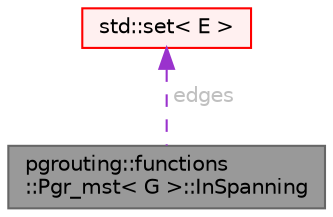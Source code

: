 digraph "pgrouting::functions::Pgr_mst&lt; G &gt;::InSpanning"
{
 // LATEX_PDF_SIZE
  bgcolor="transparent";
  edge [fontname=Helvetica,fontsize=10,labelfontname=Helvetica,labelfontsize=10];
  node [fontname=Helvetica,fontsize=10,shape=box,height=0.2,width=0.4];
  Node1 [id="Node000001",label="pgrouting::functions\l::Pgr_mst\< G \>::InSpanning",height=0.2,width=0.4,color="gray40", fillcolor="grey60", style="filled", fontcolor="black",tooltip=" "];
  Node2 -> Node1 [id="edge1_Node000001_Node000002",dir="back",color="darkorchid3",style="dashed",tooltip=" ",label=" edges",fontcolor="grey" ];
  Node2 [id="Node000002",label="std::set\< E \>",height=0.2,width=0.4,color="red", fillcolor="#FFF0F0", style="filled",tooltip=" "];
}
